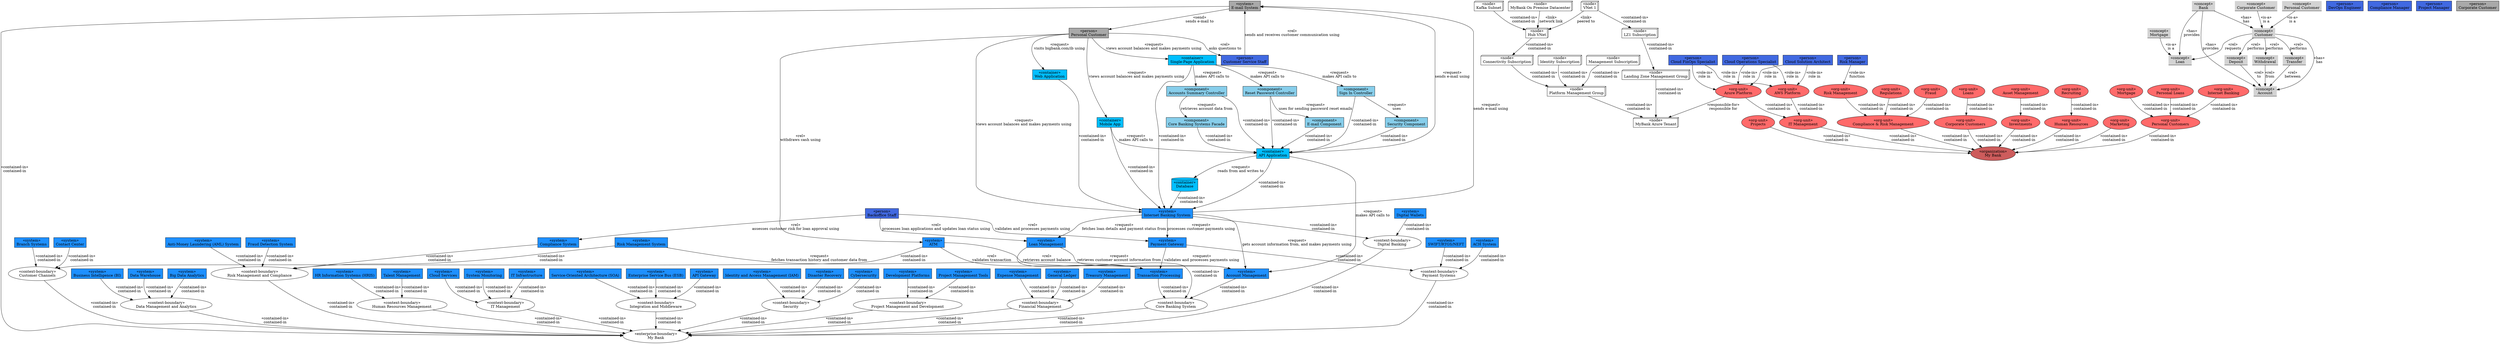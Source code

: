 digraph elements {
  // graph [splines=ortho]
mybank_compliance__compliance_system [shape=box style=filled fillcolor=dodgerblue label = "«system»\nCompliance System"]
mybank_it_management_azure__lz1_vnet1 [shape=box3d  label = "«node»\nVNet 1"]
mybank_customer_channels__atm [shape=box style=filled fillcolor=dodgerblue label = "«system»\nATM"]
mybank__email_system [shape=box style=filled fillcolor=darkgrey label = "«system»\nE-mail System"]
mybank_digital_banking__database [shape=cylinder style=filled fillcolor=deepskyblue1 label = "«container»\nDatabase"]
mybank_financial_management__expense_management_system [shape=box style=filled fillcolor=dodgerblue label = "«system»\nExpense Management"]
mybank_organization_personal_customers__mortgage_org [ style=filled fillcolor=indianred1 label = "«org-unit»\nMortgage"]
mybank_infrastructure_management__cloud_services_system [shape=box style=filled fillcolor=dodgerblue label = "«system»\nCloud Services"]
mybank_project_management__dev_platforms [shape=box style=filled fillcolor=dodgerblue label = "«system»\nDevelopment Platforms"]
mybank_it_management__aws_unit [ style=filled fillcolor=indianred1 label = "«org-unit»\nAWS Platform"]
mybank_digital_banking__digital_wallets_system [shape=box style=filled fillcolor=dodgerblue label = "«system»\nDigital Wallets"]
mybank_digital_banking__context_boundary [  label = "«context-boundary»\nDigital Banking"]
mybank_it_management_azure__platform_management_group [shape=box3d  label = "«node»\nPlatform Management Group"]
mybank_data_management__context_boundary [  label = "«context-boundary»\nData Management and Analytics"]
mybank__mybank_plc [  label = "«enterprise-boundary»\nMy Bank"]
mybank_project_management__projects_org [ style=filled fillcolor=indianred1 label = "«org-unit»\nProjects"]
mybank_organization_hr__recruiting [ style=filled fillcolor=indianred1 label = "«org-unit»\nRecruiting"]
mybank_compliance__compliance_org [ style=filled fillcolor=indianred1 label = "«org-unit»\nCompliance & Risk Management"]
mybank_user_role__customer_service_staff [shape=box style=filled fillcolor=royalblue label = "«person»\nCustomer Service Staff"]
mybank_digital_banking__reset_password_controller [shape=box style=filled fillcolor=skyblue label = "«component»\nReset Password Controller"]
mybank_integration_middleware__soa [shape=box style=filled fillcolor=dodgerblue label = "«system»\nService-Oriented Architecture (SOA)"]
mybank_compliance__aml_system [shape=box style=filled fillcolor=dodgerblue label = "«system»\nAnti-Money Laundering (AML) System"]
mybank_it_management__cloud_finops_specialist [shape=box style=filled fillcolor=royalblue label = "«person»\nCloud FinOps Specialist"]
mybank_user_role__personal_customer [shape=box style=filled fillcolor=darkgrey label = "«person»\nPersonal Customer"]
mybank_payment__swift_rtgs_neft_system [shape=box style=filled fillcolor=dodgerblue label = "«system»\nSWIFT/RTGS/NEFT"]
mybank_it_management_azure__management_subscription [shape=box3d  label = "«node»\nManagement Subscription"]
mybank_organization__corporate_customers [ style=filled fillcolor=indianred1 label = "«org-unit»\nCorporate Customers"]
mybank_compliance__risk_manager [shape=box style=filled fillcolor=royalblue label = "«person»\nRisk Manager"]
mybank_organization_personal_customers__personal_loans_org [ style=filled fillcolor=indianred1 label = "«org-unit»\nPersonal Loans"]
mybank_data_management__business_intelligence_system [shape=box style=filled fillcolor=dodgerblue label = "«system»\nBusiness Intelligence (BI)"]
mybank_compliance__context_boundary [  label = "«context-boundary»\nRisk Management and Compliance"]
mybank_human_resources__hris [shape=box style=filled fillcolor=dodgerblue label = "«system»\nHR Information Systems (HRIS)"]
mybank_compliance__risk_management [ style=filled fillcolor=indianred1 label = "«org-unit»\nRisk Management"]
mybank_organization__my_bank_organization [ style=filled fillcolor=indianred label = "«organization»\nMy Bank"]
mybank_payment__ach_system [shape=box style=filled fillcolor=dodgerblue label = "«system»\nACH System"]
mybank_compliance__fraud [ style=filled fillcolor=indianred1 label = "«org-unit»\nFraud"]
mybank_concepts__mortgage [shape=underline style=filled fillcolor=lightgrey label = "«concept»\nMortgage"]
mybank_organization_personal_customers__internet_banking [ style=filled fillcolor=indianred1 label = "«org-unit»\nInternet Banking"]
mybank_compliance__risk_management_system [shape=box style=filled fillcolor=dodgerblue label = "«system»\nRisk Management System"]
mybank_human_resources__context_boundary [  label = "«context-boundary»\nHuman Resources Management"]
mybank_security__identity_access_management_system [shape=box style=filled fillcolor=dodgerblue label = "«system»\nIdentity and Access Management (IAM)"]
mybank_project_management__devops_engineer [shape=box style=filled fillcolor=royalblue label = "«person»\nDevOps Engineer"]
mybank_it_management__cloud_operations_specialist [shape=box style=filled fillcolor=royalblue label = "«person»\nCloud Operations Specialist"]
mybank_it_management_azure__lz1_subscription [shape=box3d  label = "«node»\nLZ1 Subscription"]
mybank_core_banking__account_management_system [shape=box style=filled fillcolor=dodgerblue label = "«system»\nAccount Management"]
mybank_payment__payment_gateway_system [shape=box style=filled fillcolor=dodgerblue label = "«system»\nPayment Gateway"]
mybank_concepts__account [shape=underline style=filled fillcolor=lightgrey label = "«concept»\nAccount"]
mybank_digital_banking__sign_in_controller [shape=box style=filled fillcolor=skyblue label = "«component»\nSign In Controller"]
mybank_it_management_azure__identity_subscription [shape=box3d  label = "«node»\nIdentity Subscription"]
mybank_compliance__compliance_manager [shape=box style=filled fillcolor=royalblue label = "«person»\nCompliance Manager"]
mybank_it_management_azure__kafka_subnet [shape=box3d  label = "«node»\nKafka Subnet"]
mybank_data_management__data_warehouse_system [shape=box style=filled fillcolor=dodgerblue label = "«system»\nData Warehouse"]
mybank_concepts__transfer [shape=underline style=filled fillcolor=lightgrey label = "«concept»\nTransfer"]
mybank_concepts__personal_customer [shape=underline style=filled fillcolor=lightgrey label = "«concept»\nPersonal Customer"]
mybank_customer_channels__branch_systems [shape=box style=filled fillcolor=dodgerblue label = "«system»\nBranch Systems"]
mybank_it_management__context_boundary [  label = "«context-boundary»\nIT Management"]
mybank_integration_middleware__esb [shape=box style=filled fillcolor=dodgerblue label = "«system»\nEnterprise Service Bus (ESB)"]
mybank_digital_banking__single_page_app [shape=box style=filled fillcolor=deepskyblue1 label = "«container»\nSingle-Page Application"]
mybank_core_banking__transaction_processing_system [shape=box style=filled fillcolor=dodgerblue label = "«system»\nTransaction Processing"]
mybank_digital_banking__web_app [shape=box style=filled fillcolor=deepskyblue1 label = "«container»\nWeb Application"]
mybank_digital_banking__api_application [shape=box style=filled fillcolor=deepskyblue1 label = "«container»\nAPI Application"]
mybank__integration_middleware_context [  label = "«context-boundary»\nIntegration and Middleware"]
mybank_concepts__bank [shape=underline style=filled fillcolor=lightgrey label = "«concept»\nBank"]
mybank_user_role__backoffice_staff [shape=box style=filled fillcolor=royalblue label = "«person»\nBackoffice Staff"]
mybank_it_management__azure_unit [ style=filled fillcolor=indianred1 label = "«org-unit»\nAzure Platform"]
mybank_it_management__it_management_org [ style=filled fillcolor=indianred1 label = "«org-unit»\nIT Management"]
mybank_it_management_azure__connectivity_subscription [shape=box3d  label = "«node»\nConnectivity Subscription"]
mybank_investments__investments_org [ style=filled fillcolor=indianred1 label = "«org-unit»\nInvestments"]
mybank_organization__human_resources [ style=filled fillcolor=indianred1 label = "«org-unit»\nHuman Resources"]
mybank_it_management__cloud_solution_architect [shape=box style=filled fillcolor=royalblue label = "«person»\nCloud Solution Architect"]
mybank_it_management_azure__hub_vnet [shape=box3d  label = "«node»\nHub VNet"]
mybank_infrastructure_management__system_monitoring_system [shape=box style=filled fillcolor=dodgerblue label = "«system»\nSystem Monitoring"]
mybank_it_management_azure__landing_zone_management_group [shape=box3d  label = "«node»\nLanding Zone Management Group"]
mybank_digital_banking__security_component [shape=box style=filled fillcolor=skyblue label = "«component»\nSecurity Component"]
mybank_customer_channels__contact_center_system [shape=box style=filled fillcolor=dodgerblue label = "«system»\nContact Center"]
mybank_digital_banking__accounts_summary_controller [shape=box style=filled fillcolor=skyblue label = "«component»\nAccounts Summary Controller"]
mybank_security__context_boundary [  label = "«context-boundary»\nSecurity"]
mybank_project_management__project_manager [shape=box style=filled fillcolor=royalblue label = "«person»\nProject Manager"]
mybank_project_management__context_boundary [  label = "«context-boundary»\nProject Management and Development"]
mybank_customer_channels__context_boundary [  label = "«context-boundary»\nCustomer Channels"]
mybank_organization__marketing [ style=filled fillcolor=indianred1 label = "«org-unit»\nMarketing"]
mybank_concepts__customer [shape=underline style=filled fillcolor=lightgrey label = "«concept»\nCustomer"]
mybank_integration_middleware__api_gateway [shape=box style=filled fillcolor=dodgerblue label = "«system»\nAPI Gateway"]
mybank_project_management__project_management_tools [shape=box style=filled fillcolor=dodgerblue label = "«system»\nProject Management Tools"]
mybank_financial_management__context_boundary [  label = "«context-boundary»\nFinancial Management"]
mybank_data_management__big_data_analytics_system [shape=box style=filled fillcolor=dodgerblue label = "«system»\nBig Data Analytics"]
mybank_concepts__deposit [shape=underline style=filled fillcolor=lightgrey label = "«concept»\nDeposit"]
mybank_security__disaster_recovery_system [shape=box style=filled fillcolor=dodgerblue label = "«system»\nDisaster Recovery"]
mybank_core_banking__loan_management_system [shape=box style=filled fillcolor=dodgerblue label = "«system»\nLoan Management"]
mybank_user_role__corporate_customer [shape=box style=filled fillcolor=darkgrey label = "«person»\nCorporate Customer"]
mybank_concepts__corporate_customer [shape=underline style=filled fillcolor=lightgrey label = "«concept»\nCorporate Customer"]
mybank_security__cybersecurity_system [shape=box style=filled fillcolor=dodgerblue label = "«system»\nCybersecurity"]
mybank_it_management_azure__mybank_tenant [shape=box3d  label = "«node»\nMyBank Azure Tenant"]
mybank_it_management_onprem__data_center [shape=box3d  label = "«node»\nMyBank On Premise Datacenter"]
mybank_core_banking__context_boundary [  label = "«context-boundary»\nCore Banking System"]
mybank_concepts__withdrawal [shape=underline style=filled fillcolor=lightgrey label = "«concept»\nWithdrawal"]
mybank_financial_management__general_ledger_system [shape=box style=filled fillcolor=dodgerblue label = "«system»\nGeneral Ledger"]
mybank_digital_banking__core_banking_systems_facade [shape=box style=filled fillcolor=skyblue label = "«component»\nCore Banking Systems Facade"]
mybank_digital_banking__email_component [shape=box style=filled fillcolor=skyblue label = "«component»\nE-mail Component"]
mybank_payment__context_boundary [  label = "«context-boundary»\nPayment Systems"]
mybank_digital_banking__mobile_app [shape=box style=filled fillcolor=deepskyblue1 label = "«container»\nMobile App"]
mybank_organization__personal_customers [ style=filled fillcolor=indianred1 label = "«org-unit»\nPersonal Customers"]
mybank_concepts__loan [shape=underline style=filled fillcolor=lightgrey label = "«concept»\nLoan"]
mybank_financial_management__treasury_management_system [shape=box style=filled fillcolor=dodgerblue label = "«system»\nTreasury Management"]
mybank_investments__asset_management_org [ style=filled fillcolor=indianred1 label = "«org-unit»\nAsset Management"]
mybank_digital_banking__internet_banking_system [shape=box style=filled fillcolor=dodgerblue label = "«system»\nInternet Banking System"]
mybank_human_resources__talent_management_system [shape=box style=filled fillcolor=dodgerblue label = "«system»\nTalent Management"]
mybank_compliance__fraud_detection_system [shape=box style=filled fillcolor=dodgerblue label = "«system»\nFraud Detection System"]
mybank_organization_corporate_customers__loans_org [ style=filled fillcolor=indianred1 label = "«org-unit»\nLoans"]
mybank_compliance__regulations [ style=filled fillcolor=indianred1 label = "«org-unit»\nRegulations"]
mybank_infrastructure_management__it_infrastructure_system [shape=box style=filled fillcolor=dodgerblue label = "«system»\nIT Infrastructure"]
 
mybank_data_management__context_boundary -> mybank__mybank_plc [label = "«contained-in»\ncontained-in"]
mybank_data_management__big_data_analytics_system -> mybank_data_management__context_boundary [label = "«contained-in»\ncontained-in"]
mybank_organization_hr__recruiting -> mybank_organization__human_resources [label = "«contained-in»\ncontained-in"]
mybank_digital_banking__mobile_app -> mybank_digital_banking__internet_banking_system [label = "«contained-in»\ncontained-in"]
mybank_digital_banking__api_application -> mybank_core_banking__account_management_system [label = "«request»\nmakes API calls to"]
mybank_digital_banking__web_app -> mybank_digital_banking__internet_banking_system [label = "«contained-in»\ncontained-in"]
mybank_compliance__risk_management -> mybank_compliance__compliance_org [label = "«contained-in»\ncontained-in"]
mybank_organization_corporate_customers__loans_org -> mybank_organization__corporate_customers [label = "«contained-in»\ncontained-in"]
mybank_customer_channels__contact_center_system -> mybank_customer_channels__context_boundary [label = "«contained-in»\ncontained-in"]
mybank_payment__payment_gateway_system -> mybank_core_banking__transaction_processing_system [label = "«request»\nvalidates and processes payments using"]
mybank_it_management__cloud_operations_specialist -> mybank_it_management__aws_unit [label = "«role-in»\nrole in"]
mybank_concepts__customer -> mybank_concepts__transfer [label = "«rel»\nperforms"]
mybank_digital_banking__api_application -> mybank__email_system [label = "«request»\nsends e-mail using"]
mybank_compliance__risk_management_system -> mybank_compliance__context_boundary [label = "«contained-in»\ncontained-in"]
mybank_it_management_azure__connectivity_subscription -> mybank_it_management_azure__platform_management_group [label = "«contained-in»\ncontained-in"]
mybank_it_management__azure_unit -> mybank_it_management__it_management_org [label = "«contained-in»\ncontained-in"]
mybank_digital_banking__context_boundary -> mybank__mybank_plc [label = "«contained-in»\ncontained-in"]
mybank_project_management__projects_org -> mybank_organization__my_bank_organization [label = "«contained-in»\ncontained-in"]
mybank_user_role__personal_customer -> mybank_customer_channels__atm [label = "«rel»\nwithdraws cash using"]
mybank_it_management__cloud_solution_architect -> mybank_it_management__azure_unit [label = "«role-in»\nrole in"]
mybank_user_role__backoffice_staff -> mybank_compliance__compliance_system [label = "«rel»\nassesses customer risk for loan approval using"]
mybank_payment__ach_system -> mybank_payment__context_boundary [label = "«contained-in»\ncontained-in"]
mybank_digital_banking__mobile_app -> mybank_digital_banking__api_application [label = "«request»\nmakes API calls to"]
mybank_financial_management__context_boundary -> mybank__mybank_plc [label = "«contained-in»\ncontained-in"]
mybank_project_management__context_boundary -> mybank__mybank_plc [label = "«contained-in»\ncontained-in"]
mybank_compliance__compliance_org -> mybank_organization__my_bank_organization [label = "«contained-in»\ncontained-in"]
mybank_financial_management__treasury_management_system -> mybank_financial_management__context_boundary [label = "«contained-in»\ncontained-in"]
mybank_financial_management__expense_management_system -> mybank_financial_management__context_boundary [label = "«contained-in»\ncontained-in"]
mybank_security__identity_access_management_system -> mybank_security__context_boundary [label = "«contained-in»\ncontained-in"]
mybank_infrastructure_management__it_infrastructure_system -> mybank_it_management__context_boundary [label = "«contained-in»\ncontained-in"]
mybank_project_management__dev_platforms -> mybank_project_management__context_boundary [label = "«contained-in»\ncontained-in"]
mybank_concepts__transfer -> mybank_concepts__account [label = "«rel»\nbetween"]
mybank_concepts__customer -> mybank_concepts__account [label = "«has»\nhas"]
mybank_it_management_azure__lz1_subscription -> mybank_it_management_azure__landing_zone_management_group [label = "«contained-in»\ncontained-in"]
mybank_it_management__cloud_solution_architect -> mybank_it_management__aws_unit [label = "«role-in»\nrole in"]
mybank_digital_banking__internet_banking_system -> mybank_core_banking__account_management_system [label = "«request»\ngets account information from, and makes payments using"]
mybank_user_role__backoffice_staff -> mybank_payment__payment_gateway_system [label = "«rel»\nvalidates and processes payments using"]
mybank_integration_middleware__soa -> mybank__integration_middleware_context [label = "«contained-in»\ncontained-in"]
mybank_organization_personal_customers__mortgage_org -> mybank_organization__personal_customers [label = "«contained-in»\ncontained-in"]
mybank_payment__swift_rtgs_neft_system -> mybank_payment__context_boundary [label = "«contained-in»\ncontained-in"]
mybank_organization__personal_customers -> mybank_organization__my_bank_organization [label = "«contained-in»\ncontained-in"]
mybank_customer_channels__atm -> mybank_core_banking__account_management_system [label = "«rel»\nretrieves account balance"]
mybank_digital_banking__database -> mybank_digital_banking__internet_banking_system [label = "«contained-in»\ncontained-in"]
mybank_it_management__it_management_org -> mybank_organization__my_bank_organization [label = "«contained-in»\ncontained-in"]
mybank_concepts__customer -> mybank_concepts__deposit [label = "«rel»\nperforms"]
mybank_customer_channels__atm -> mybank_customer_channels__context_boundary [label = "«contained-in»\ncontained-in"]
mybank_digital_banking__accounts_summary_controller -> mybank_digital_banking__core_banking_systems_facade [label = "«request»\nretrieves account data from"]
mybank_digital_banking__reset_password_controller -> mybank_digital_banking__email_component [label = "«request»\nuses for sending password reset emails"]
mybank_customer_channels__context_boundary -> mybank__mybank_plc [label = "«contained-in»\ncontained-in"]
mybank__integration_middleware_context -> mybank__mybank_plc [label = "«contained-in»\ncontained-in"]
mybank_it_management__azure_unit -> mybank_it_management_azure__mybank_tenant [label = "«responsible-for»\nresponsible for"]
mybank_integration_middleware__api_gateway -> mybank__integration_middleware_context [label = "«contained-in»\ncontained-in"]
mybank_core_banking__transaction_processing_system -> mybank_core_banking__context_boundary [label = "«contained-in»\ncontained-in"]
mybank_digital_banking__internet_banking_system -> mybank_digital_banking__context_boundary [label = "«contained-in»\ncontained-in"]
mybank_digital_banking__digital_wallets_system -> mybank_digital_banking__context_boundary [label = "«contained-in»\ncontained-in"]
mybank_investments__asset_management_org -> mybank_investments__investments_org [label = "«contained-in»\ncontained-in"]
mybank_digital_banking__reset_password_controller -> mybank_digital_banking__api_application [label = "«contained-in»\ncontained-in"]
mybank_it_management_azure__kafka_subnet -> mybank_it_management_azure__hub_vnet [label = "«contained-in»\ncontained-in"]
mybank_user_role__personal_customer -> mybank_digital_banking__internet_banking_system [label = "«request»\nviews account balances and makes payments using"]
mybank_digital_banking__internet_banking_system -> mybank_core_banking__loan_management_system [label = "«request»\nfetches loan details and payment status from"]
mybank_digital_banking__accounts_summary_controller -> mybank_digital_banking__api_application [label = "«contained-in»\ncontained-in"]
mybank_core_banking__loan_management_system -> mybank_core_banking__account_management_system [label = "«request»\nretrieves customer account information from"]
mybank_it_management_azure__landing_zone_management_group -> mybank_it_management_azure__mybank_tenant [label = "«contained-in»\ncontained-in"]
mybank_it_management__cloud_operations_specialist -> mybank_it_management__azure_unit [label = "«role-in»\nrole in"]
mybank_user_role__backoffice_staff -> mybank_core_banking__loan_management_system [label = "«rel»\nprocesses loan applications and updates loan status using"]
mybank_it_management__context_boundary -> mybank__mybank_plc [label = "«contained-in»\ncontained-in"]
mybank_payment__payment_gateway_system -> mybank_payment__context_boundary [label = "«contained-in»\ncontained-in"]
mybank_core_banking__loan_management_system -> mybank_core_banking__context_boundary [label = "«contained-in»\ncontained-in"]
mybank_investments__investments_org -> mybank_organization__my_bank_organization [label = "«contained-in»\ncontained-in"]
mybank_organization__corporate_customers -> mybank_organization__my_bank_organization [label = "«contained-in»\ncontained-in"]
mybank_compliance__context_boundary -> mybank__mybank_plc [label = "«contained-in»\ncontained-in"]
mybank_digital_banking__sign_in_controller -> mybank_digital_banking__api_application [label = "«contained-in»\ncontained-in"]
mybank_customer_channels__atm -> mybank_core_banking__transaction_processing_system [label = "«rel»\nvalidates transaction"]
mybank_infrastructure_management__cloud_services_system -> mybank_it_management__context_boundary [label = "«contained-in»\ncontained-in"]
mybank_it_management_azure__identity_subscription -> mybank_it_management_azure__platform_management_group [label = "«contained-in»\ncontained-in"]
mybank_digital_banking__sign_in_controller -> mybank_digital_banking__security_component [label = "«request»\nuses"]
mybank_digital_banking__api_application -> mybank_digital_banking__internet_banking_system [label = "«contained-in»\ncontained-in"]
mybank_it_management_azure__lz1_vnet1 -> mybank_it_management_azure__hub_vnet [label = "«link»\npeered to"]
mybank_core_banking__account_management_system -> mybank_core_banking__context_boundary [label = "«contained-in»\ncontained-in"]
mybank_it_management_azure__lz1_vnet1 -> mybank_it_management_azure__lz1_subscription [label = "«contained-in»\ncontained-in"]
mybank_digital_banking__core_banking_systems_facade -> mybank_digital_banking__api_application [label = "«contained-in»\ncontained-in"]
mybank_it_management__aws_unit -> mybank_it_management__it_management_org [label = "«contained-in»\ncontained-in"]
mybank_concepts__corporate_customer -> mybank_concepts__customer [label = "«is-a»\nis a"]
mybank_organization_personal_customers__internet_banking -> mybank_organization__personal_customers [label = "«contained-in»\ncontained-in"]
mybank_customer_channels__branch_systems -> mybank_customer_channels__context_boundary [label = "«contained-in»\ncontained-in"]
mybank__email_system -> mybank__mybank_plc [label = "«contained-in»\ncontained-in"]
mybank_digital_banking__api_application -> mybank_digital_banking__database [label = "«request»\nreads from and writes to"]
mybank_digital_banking__single_page_app -> mybank_digital_banking__sign_in_controller [label = "«request»\nmakes API calls to"]
mybank_financial_management__general_ledger_system -> mybank_financial_management__context_boundary [label = "«contained-in»\ncontained-in"]
mybank_concepts__personal_customer -> mybank_concepts__customer [label = "«is-a»\nis a"]
mybank_security__context_boundary -> mybank__mybank_plc [label = "«contained-in»\ncontained-in"]
mybank_digital_banking__security_component -> mybank_digital_banking__api_application [label = "«contained-in»\ncontained-in"]
mybank_digital_banking__internet_banking_system -> mybank__email_system [label = "«request»\nsends e-mail using"]
mybank_concepts__mortgage -> mybank_concepts__loan [label = "«is-a»\nis a"]
mybank_integration_middleware__esb -> mybank__integration_middleware_context [label = "«contained-in»\ncontained-in"]
mybank_compliance__risk_manager -> mybank_compliance__risk_management [label = "«role-in»\nfunction"]
mybank_concepts__withdrawal -> mybank_concepts__account [label = "«rel»\nfrom"]
mybank_human_resources__hris -> mybank_human_resources__context_boundary [label = "«contained-in»\ncontained-in"]
mybank_it_management__cloud_finops_specialist -> mybank_it_management__aws_unit [label = "«role-in»\nrole in"]
mybank_compliance__fraud -> mybank_compliance__compliance_org [label = "«contained-in»\ncontained-in"]
mybank_organization_personal_customers__personal_loans_org -> mybank_organization__personal_customers [label = "«contained-in»\ncontained-in"]
mybank_it_management_azure__platform_management_group -> mybank_it_management_azure__mybank_tenant [label = "«contained-in»\ncontained-in"]
mybank_compliance__fraud_detection_system -> mybank_compliance__context_boundary [label = "«contained-in»\ncontained-in"]
mybank__email_system -> mybank_user_role__personal_customer [label = "«send»\nsends e-mail to"]
mybank_concepts__deposit -> mybank_concepts__account [label = "«rel»\nto"]
mybank_security__cybersecurity_system -> mybank_security__context_boundary [label = "«contained-in»\ncontained-in"]
mybank_concepts__bank -> mybank_concepts__customer [label = "«has»\nhas"]
mybank_concepts__customer -> mybank_concepts__withdrawal [label = "«rel»\nperforms"]
mybank_payment__context_boundary -> mybank__mybank_plc [label = "«contained-in»\ncontained-in"]
mybank_it_management__cloud_finops_specialist -> mybank_it_management__azure_unit [label = "«role-in»\nrole in"]
mybank_concepts__bank -> mybank_concepts__account [label = "«has»\nprovides"]
mybank_organization__human_resources -> mybank_organization__my_bank_organization [label = "«contained-in»\ncontained-in"]
mybank_user_role__customer_service_staff -> mybank__email_system [label = "«rel»\nsends and receives customer communication using"]
mybank_core_banking__context_boundary -> mybank__mybank_plc [label = "«contained-in»\ncontained-in"]
mybank_concepts__customer -> mybank_concepts__loan [label = "«rel»\nrequests"]
mybank_digital_banking__internet_banking_system -> mybank_payment__payment_gateway_system [label = "«request»\nprocesses customer payments using"]
mybank_it_management_onprem__data_center -> mybank_it_management_azure__hub_vnet [label = "«link»\nnetwork link"]
mybank_infrastructure_management__system_monitoring_system -> mybank_it_management__context_boundary [label = "«contained-in»\ncontained-in"]
mybank_digital_banking__single_page_app -> mybank_digital_banking__accounts_summary_controller [label = "«request»\nmakes API calls to"]
mybank_digital_banking__email_component -> mybank_digital_banking__api_application [label = "«contained-in»\ncontained-in"]
mybank_human_resources__context_boundary -> mybank__mybank_plc [label = "«contained-in»\ncontained-in"]
mybank_data_management__business_intelligence_system -> mybank_data_management__context_boundary [label = "«contained-in»\ncontained-in"]
mybank_it_management_azure__management_subscription -> mybank_it_management_azure__platform_management_group [label = "«contained-in»\ncontained-in"]
mybank_user_role__personal_customer -> mybank_digital_banking__web_app [label = "«request»\nvisits bigbank.com/ib using"]
mybank_compliance__risk_management_system -> mybank_core_banking__transaction_processing_system [label = "«request»\nfetches transaction history and customer data from"]
mybank_compliance__aml_system -> mybank_compliance__context_boundary [label = "«contained-in»\ncontained-in"]
mybank_digital_banking__single_page_app -> mybank_digital_banking__reset_password_controller [label = "«request»\nmakes API calls to"]
mybank_concepts__bank -> mybank_concepts__loan [label = "«has»\nprovides"]
mybank_it_management_azure__hub_vnet -> mybank_it_management_azure__connectivity_subscription [label = "«contained-in»\ncontained-in"]
mybank_human_resources__talent_management_system -> mybank_human_resources__context_boundary [label = "«contained-in»\ncontained-in"]
mybank_security__disaster_recovery_system -> mybank_security__context_boundary [label = "«contained-in»\ncontained-in"]
mybank_data_management__data_warehouse_system -> mybank_data_management__context_boundary [label = "«contained-in»\ncontained-in"]
mybank_digital_banking__single_page_app -> mybank_digital_banking__internet_banking_system [label = "«contained-in»\ncontained-in"]
mybank_compliance__compliance_system -> mybank_compliance__context_boundary [label = "«contained-in»\ncontained-in"]
mybank_organization__marketing -> mybank_organization__my_bank_organization [label = "«contained-in»\ncontained-in"]
mybank_user_role__personal_customer -> mybank_digital_banking__mobile_app [label = "«request»\nviews account balances and makes payments using"]
mybank_project_management__project_management_tools -> mybank_project_management__context_boundary [label = "«contained-in»\ncontained-in"]
mybank_user_role__personal_customer -> mybank_user_role__customer_service_staff [label = "«rel»\nasks questions to"]
mybank_user_role__personal_customer -> mybank_digital_banking__single_page_app [label = "«request»\nviews account balances and makes payments using"]
mybank_compliance__regulations -> mybank_compliance__compliance_org [label = "«contained-in»\ncontained-in"]
 
}
